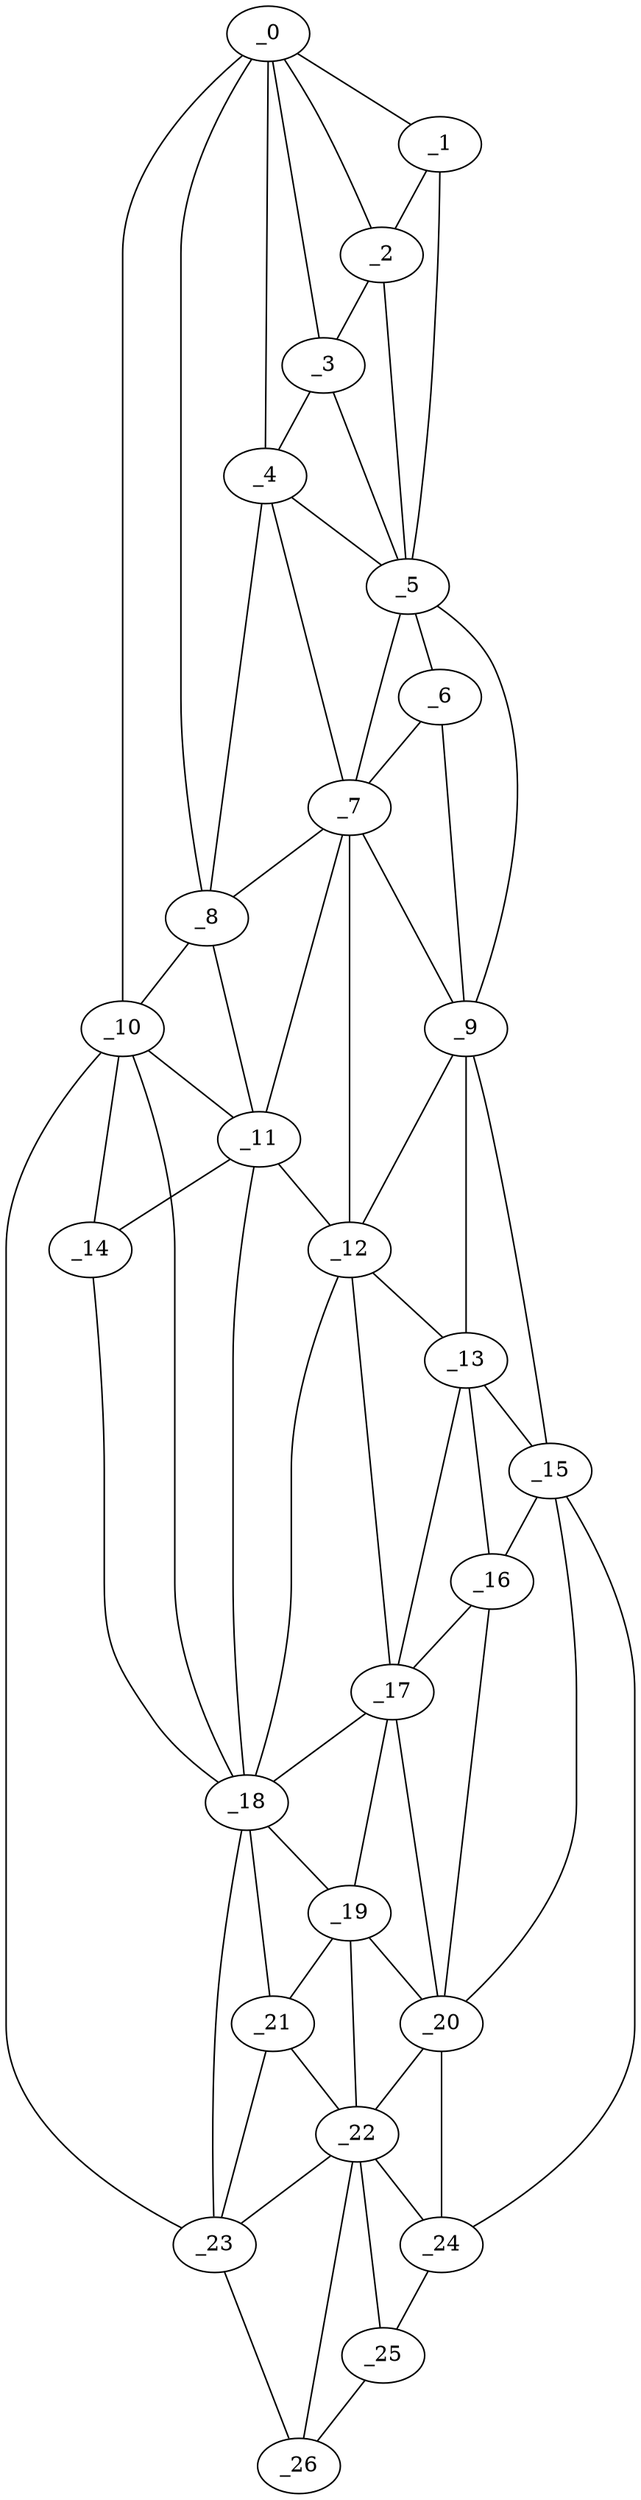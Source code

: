 graph "obj6__135.gxl" {
	_0	 [x=4,
		y=75];
	_1	 [x=7,
		y=64];
	_0 -- _1	 [valence=1];
	_2	 [x=20,
		y=62];
	_0 -- _2	 [valence=1];
	_3	 [x=25,
		y=65];
	_0 -- _3	 [valence=2];
	_4	 [x=28,
		y=69];
	_0 -- _4	 [valence=2];
	_8	 [x=53,
		y=87];
	_0 -- _8	 [valence=2];
	_10	 [x=63,
		y=93];
	_0 -- _10	 [valence=1];
	_1 -- _2	 [valence=2];
	_5	 [x=31,
		y=53];
	_1 -- _5	 [valence=1];
	_2 -- _3	 [valence=2];
	_2 -- _5	 [valence=1];
	_3 -- _4	 [valence=2];
	_3 -- _5	 [valence=2];
	_4 -- _5	 [valence=2];
	_7	 [x=51,
		y=60];
	_4 -- _7	 [valence=2];
	_4 -- _8	 [valence=1];
	_6	 [x=46,
		y=50];
	_5 -- _6	 [valence=2];
	_5 -- _7	 [valence=1];
	_9	 [x=60,
		y=42];
	_5 -- _9	 [valence=1];
	_6 -- _7	 [valence=2];
	_6 -- _9	 [valence=1];
	_7 -- _8	 [valence=2];
	_7 -- _9	 [valence=2];
	_11	 [x=69,
		y=74];
	_7 -- _11	 [valence=1];
	_12	 [x=70,
		y=61];
	_7 -- _12	 [valence=1];
	_8 -- _10	 [valence=2];
	_8 -- _11	 [valence=2];
	_9 -- _12	 [valence=2];
	_13	 [x=74,
		y=42];
	_9 -- _13	 [valence=2];
	_15	 [x=81,
		y=37];
	_9 -- _15	 [valence=1];
	_10 -- _11	 [valence=2];
	_14	 [x=74,
		y=81];
	_10 -- _14	 [valence=1];
	_18	 [x=92,
		y=75];
	_10 -- _18	 [valence=1];
	_23	 [x=114,
		y=72];
	_10 -- _23	 [valence=1];
	_11 -- _12	 [valence=2];
	_11 -- _14	 [valence=2];
	_11 -- _18	 [valence=1];
	_12 -- _13	 [valence=1];
	_17	 [x=84,
		y=55];
	_12 -- _17	 [valence=2];
	_12 -- _18	 [valence=2];
	_13 -- _15	 [valence=1];
	_16	 [x=83,
		y=46];
	_13 -- _16	 [valence=1];
	_13 -- _17	 [valence=2];
	_14 -- _18	 [valence=2];
	_15 -- _16	 [valence=1];
	_20	 [x=97,
		y=48];
	_15 -- _20	 [valence=2];
	_24	 [x=116,
		y=45];
	_15 -- _24	 [valence=1];
	_16 -- _17	 [valence=2];
	_16 -- _20	 [valence=2];
	_17 -- _18	 [valence=2];
	_19	 [x=96,
		y=60];
	_17 -- _19	 [valence=1];
	_17 -- _20	 [valence=1];
	_18 -- _19	 [valence=2];
	_21	 [x=107,
		y=69];
	_18 -- _21	 [valence=2];
	_18 -- _23	 [valence=2];
	_19 -- _20	 [valence=2];
	_19 -- _21	 [valence=2];
	_22	 [x=112,
		y=56];
	_19 -- _22	 [valence=2];
	_20 -- _22	 [valence=1];
	_20 -- _24	 [valence=2];
	_21 -- _22	 [valence=2];
	_21 -- _23	 [valence=2];
	_22 -- _23	 [valence=2];
	_22 -- _24	 [valence=2];
	_25	 [x=124,
		y=51];
	_22 -- _25	 [valence=2];
	_26	 [x=125,
		y=60];
	_22 -- _26	 [valence=2];
	_23 -- _26	 [valence=1];
	_24 -- _25	 [valence=1];
	_25 -- _26	 [valence=1];
}
